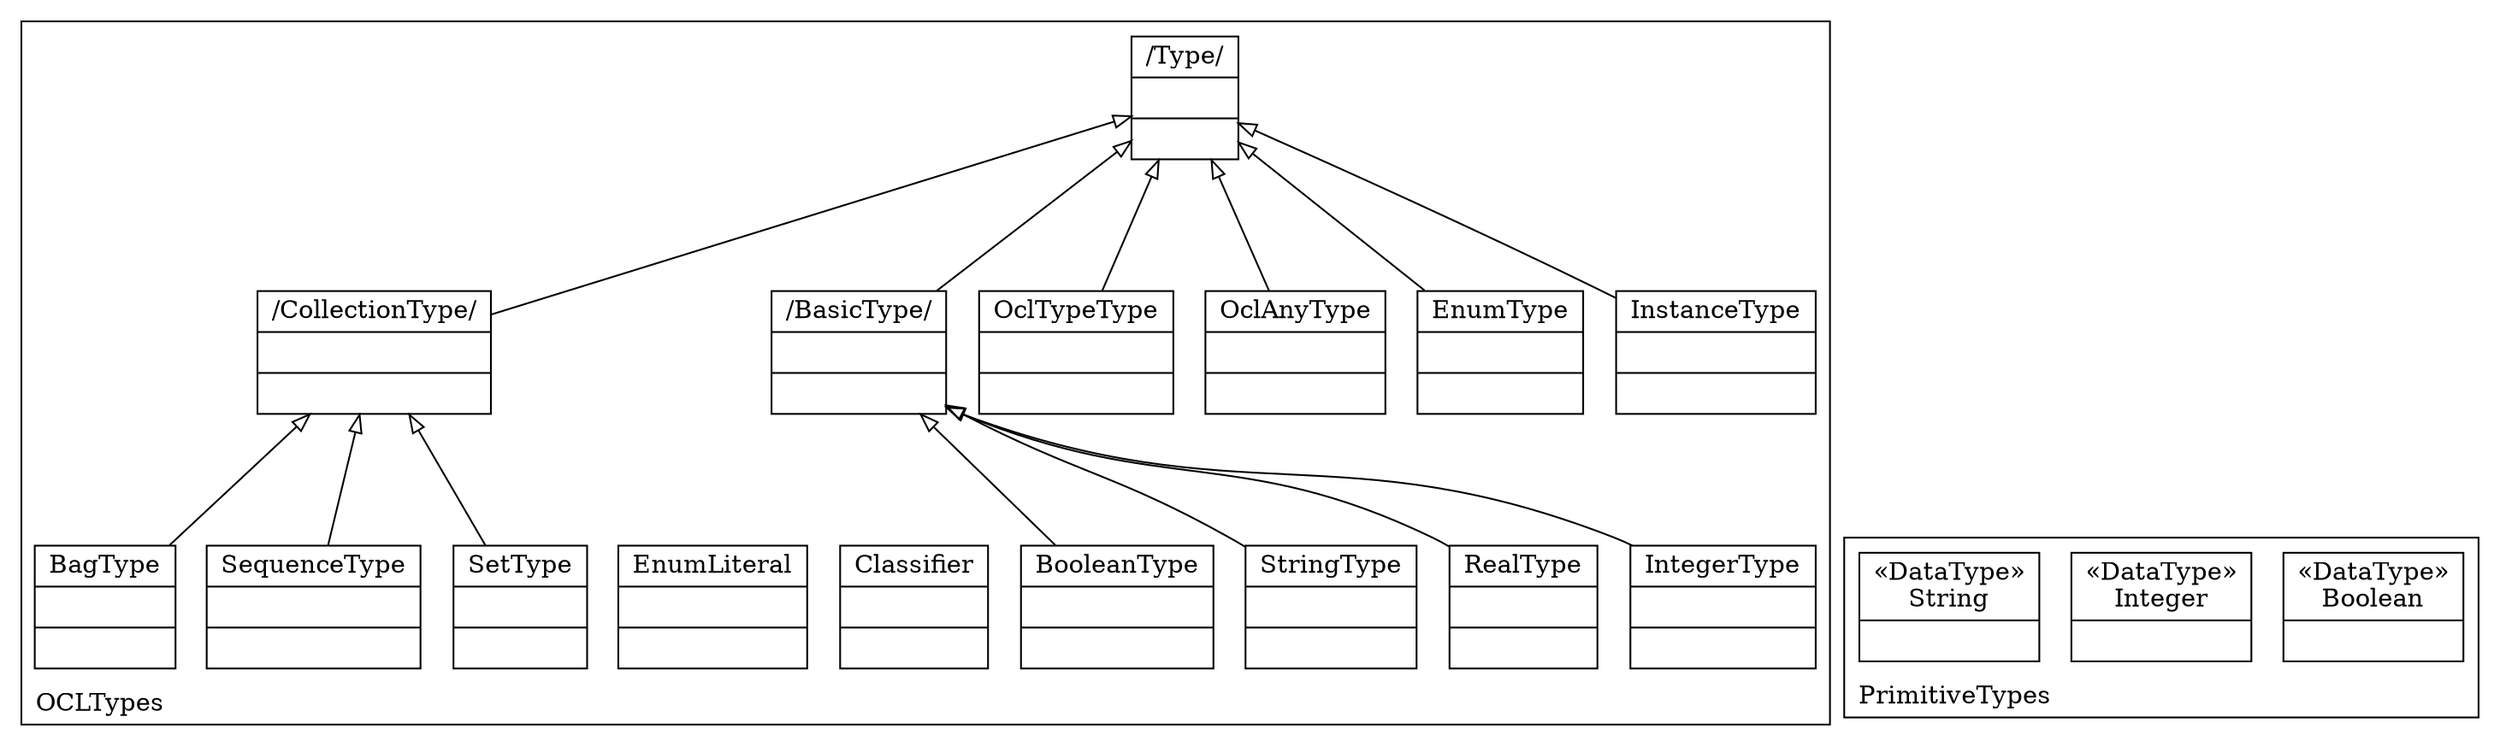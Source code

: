 digraph "KM3 Model in DOT" {
graph[rankdir=BT,labeljust=l,labelloc=t,nodeSep=0.75,compound=true];
 subgraph "cluster_OCLTypes"{
labelloc=t
color=black
label=OCLTypes
 node[shape=record];
Type[label="{/Type/| | }"]
;
 node[shape=record];
BasicType[label="{/BasicType/| | }"]
 BasicType->Type[arrowhead=onormal,group=Type,minlen=2,constraint=true,]
;
 node[shape=record];
InstanceType[label="{InstanceType| | }"]
 InstanceType->Type[arrowhead=onormal,group=Type,minlen=2,constraint=true,]
;
 node[shape=record];
EnumType[label="{EnumType| | }"]
 EnumType->Type[arrowhead=onormal,group=Type,minlen=2,constraint=true,]
;
 node[shape=record];
OclAnyType[label="{OclAnyType| | }"]
 OclAnyType->Type[arrowhead=onormal,group=Type,minlen=2,constraint=true,]
;
 node[shape=record];
OclTypeType[label="{OclTypeType| | }"]
 OclTypeType->Type[arrowhead=onormal,group=Type,minlen=2,constraint=true,]
;
 node[shape=record];
CollectionType[label="{/CollectionType/| | }"]
 CollectionType->Type[arrowhead=onormal,group=Type,minlen=2,constraint=true,]
;
 node[shape=record];
IntegerType[label="{IntegerType| | }"]
 IntegerType->BasicType[arrowhead=onormal,group=BasicType,minlen=2,constraint=true,]
;
 node[shape=record];
RealType[label="{RealType| | }"]
 RealType->BasicType[arrowhead=onormal,group=BasicType,minlen=2,constraint=true,]
;
 node[shape=record];
StringType[label="{StringType| | }"]
 StringType->BasicType[arrowhead=onormal,group=BasicType,minlen=2,constraint=true,]
;
 node[shape=record];
BooleanType[label="{BooleanType| | }"]
 BooleanType->BasicType[arrowhead=onormal,group=BasicType,minlen=2,constraint=true,]
;
 node[shape=record];
Classifier[label="{Classifier| | }"]
;
 node[shape=record];
EnumLiteral[label="{EnumLiteral| | }"]
;
 node[shape=record];
SetType[label="{SetType| | }"]
 SetType->CollectionType[arrowhead=onormal,group=CollectionType,minlen=2,constraint=true,]
;
 node[shape=record];
SequenceType[label="{SequenceType| | }"]
 SequenceType->CollectionType[arrowhead=onormal,group=CollectionType,minlen=2,constraint=true,]
;
 node[shape=record];
BagType[label="{BagType| | }"]
 BagType->CollectionType[arrowhead=onormal,group=CollectionType,minlen=2,constraint=true,]
;

} subgraph "cluster_PrimitiveTypes"{
labelloc=t
color=black
label=PrimitiveTypes
 node[shape=record];
Boolean[label="{&#171;DataType&#187;\nBoolean|}"]
;
 node[shape=record];
Integer[label="{&#171;DataType&#187;\nInteger|}"]
;
 node[shape=record];
String[label="{&#171;DataType&#187;\nString|}"]
;

}
}